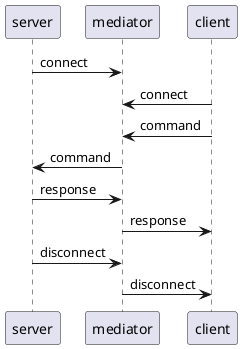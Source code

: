 @startuml
server -> mediator: connect
client -> mediator: connect
client -> mediator: command
mediator -> server: command
server -> mediator: response
mediator -> client: response
server -> mediator: disconnect
mediator -> client: disconnect
@enduml
